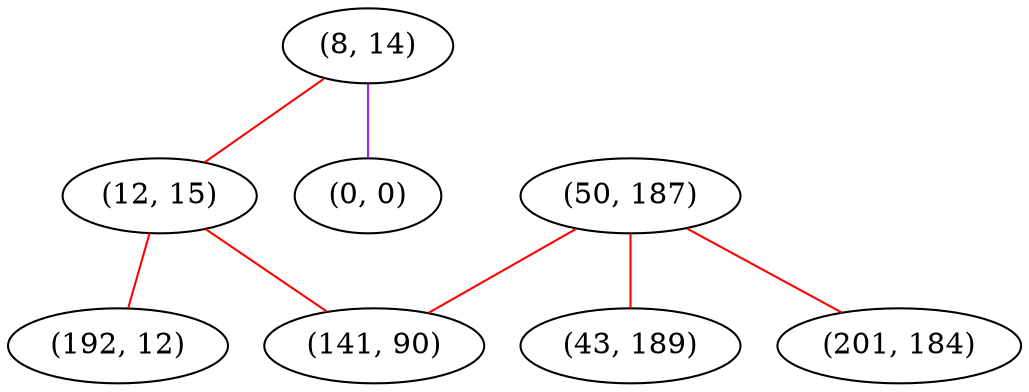 graph "" {
"(8, 14)";
"(12, 15)";
"(0, 0)";
"(50, 187)";
"(141, 90)";
"(43, 189)";
"(201, 184)";
"(192, 12)";
"(8, 14)" -- "(12, 15)"  [color=red, key=0, weight=1];
"(8, 14)" -- "(0, 0)"  [color=purple, key=0, weight=4];
"(12, 15)" -- "(141, 90)"  [color=red, key=0, weight=1];
"(12, 15)" -- "(192, 12)"  [color=red, key=0, weight=1];
"(50, 187)" -- "(201, 184)"  [color=red, key=0, weight=1];
"(50, 187)" -- "(141, 90)"  [color=red, key=0, weight=1];
"(50, 187)" -- "(43, 189)"  [color=red, key=0, weight=1];
}
